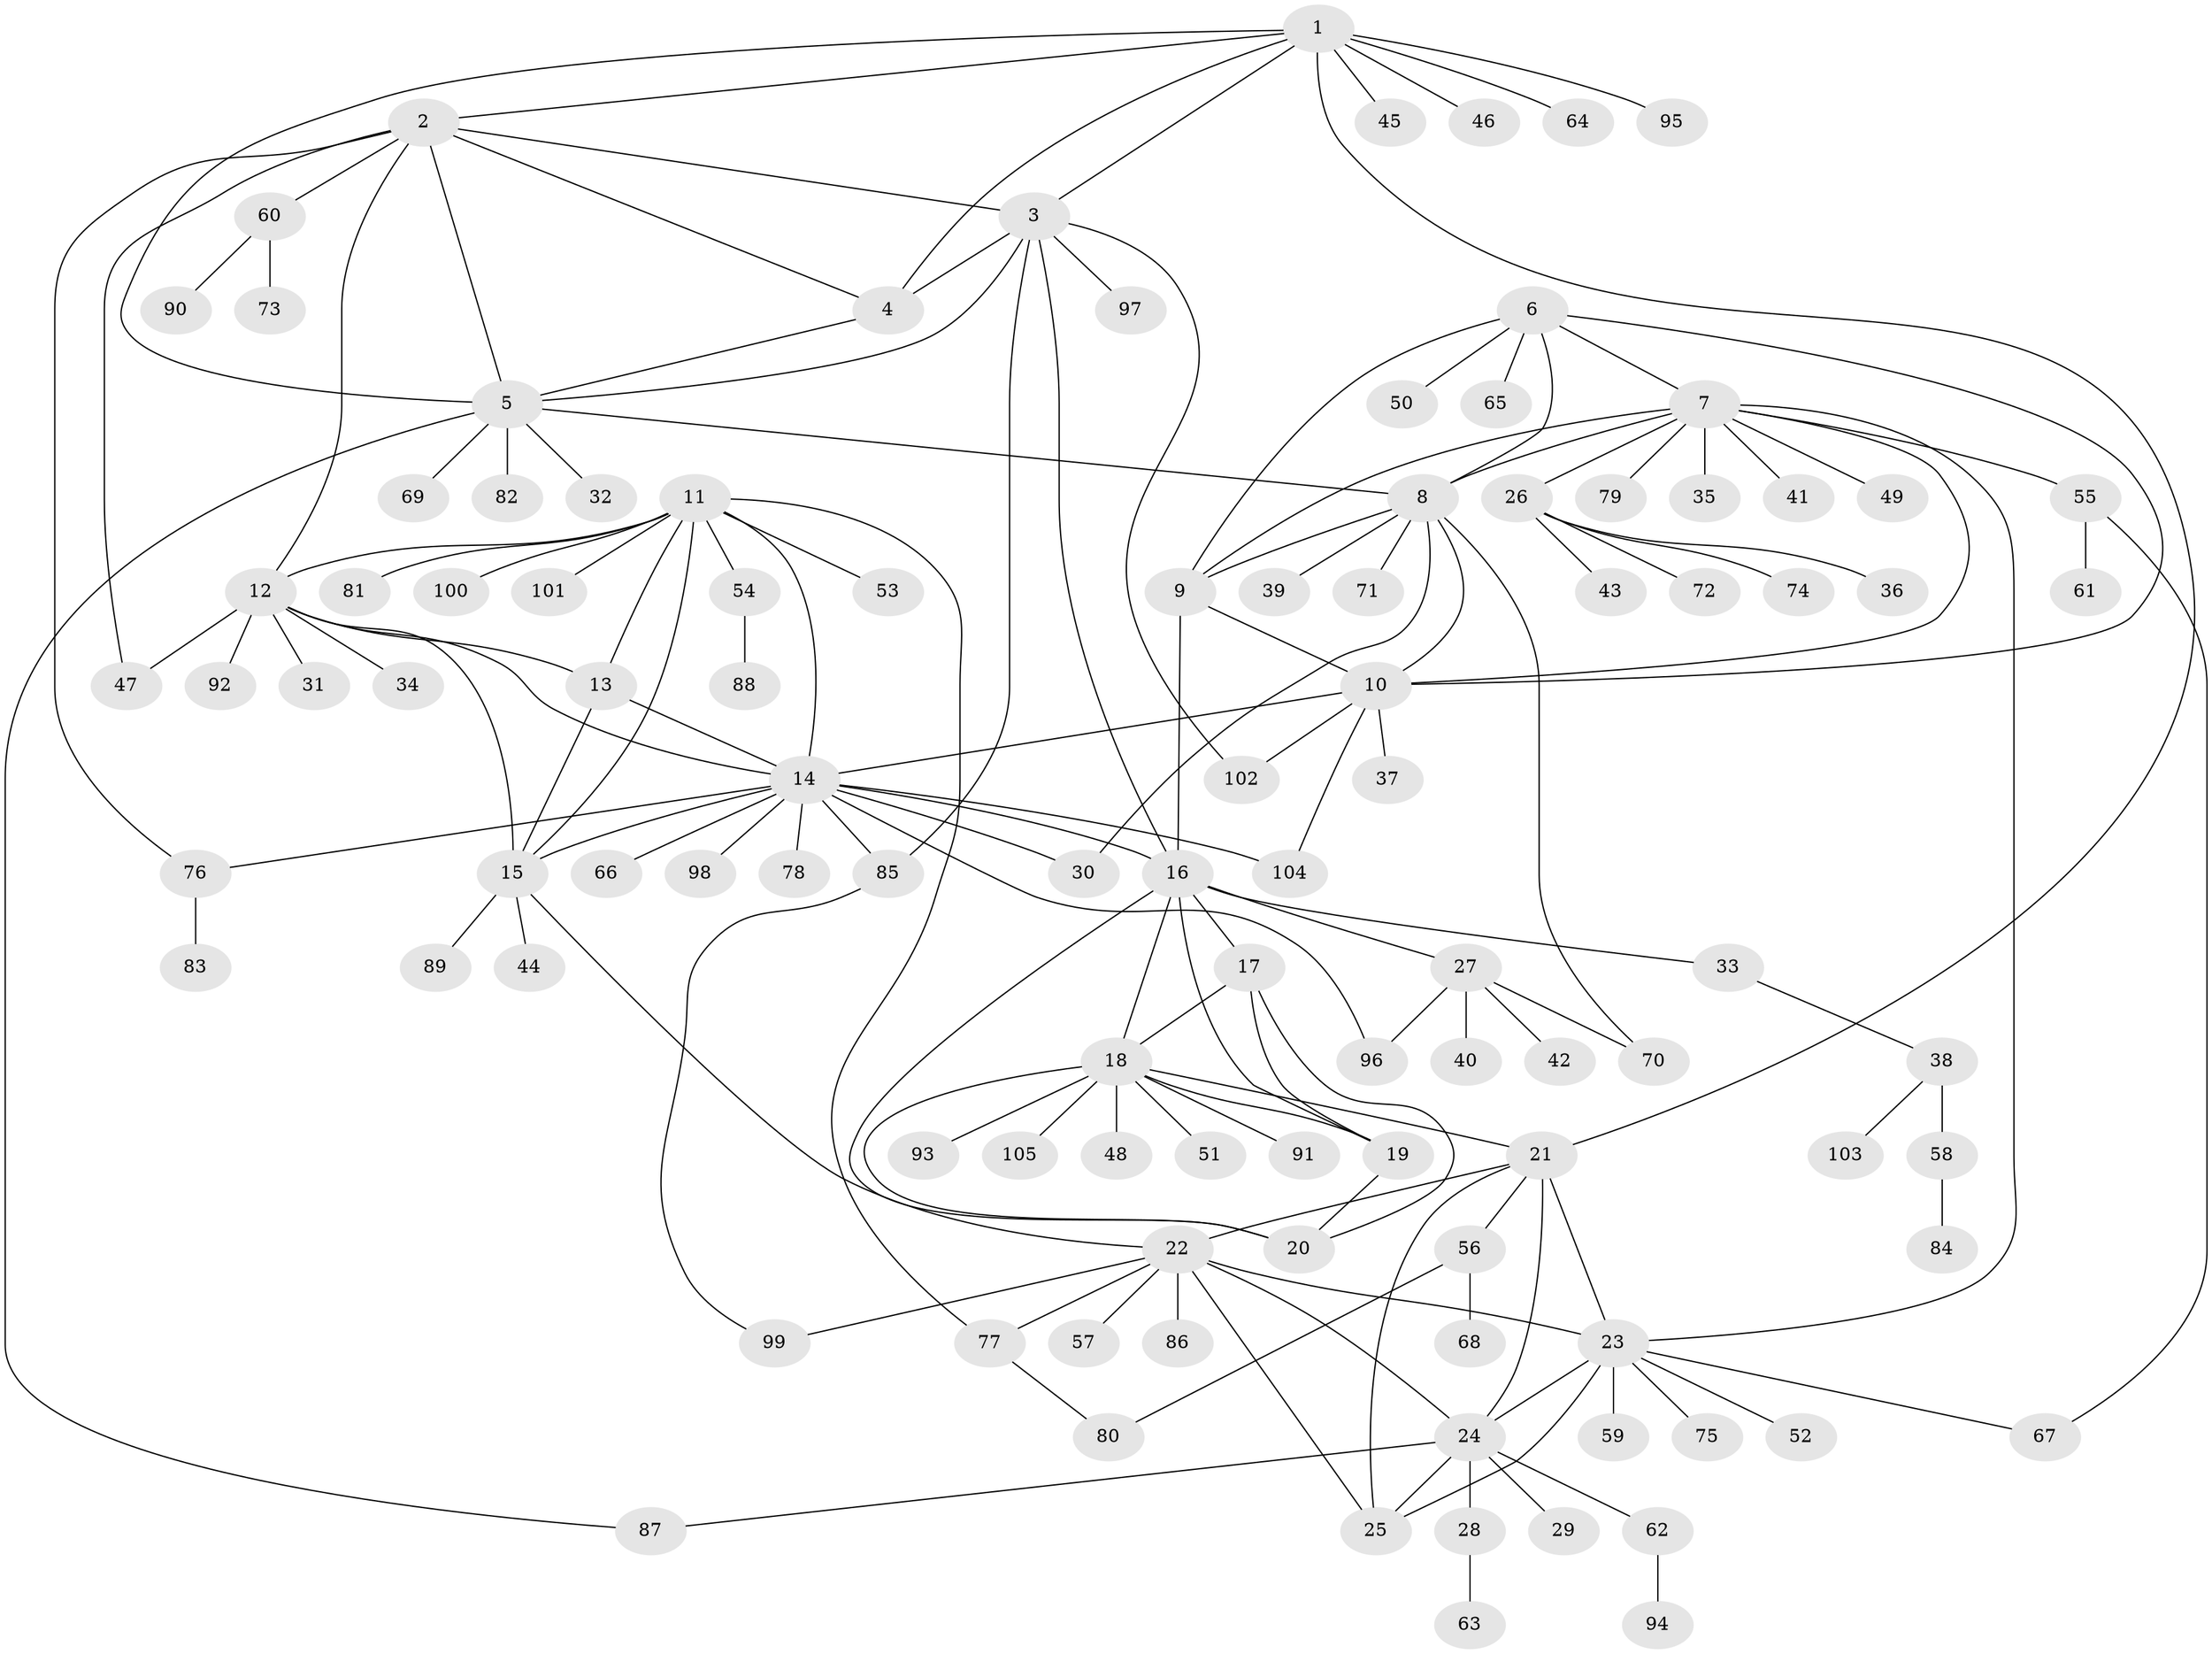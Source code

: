 // coarse degree distribution, {7: 0.038461538461538464, 8: 0.038461538461538464, 17: 0.019230769230769232, 3: 0.019230769230769232, 6: 0.038461538461538464, 5: 0.019230769230769232, 4: 0.11538461538461539, 10: 0.019230769230769232, 11: 0.019230769230769232, 15: 0.019230769230769232, 2: 0.057692307692307696, 1: 0.5961538461538461}
// Generated by graph-tools (version 1.1) at 2025/19/03/04/25 18:19:48]
// undirected, 105 vertices, 153 edges
graph export_dot {
graph [start="1"]
  node [color=gray90,style=filled];
  1;
  2;
  3;
  4;
  5;
  6;
  7;
  8;
  9;
  10;
  11;
  12;
  13;
  14;
  15;
  16;
  17;
  18;
  19;
  20;
  21;
  22;
  23;
  24;
  25;
  26;
  27;
  28;
  29;
  30;
  31;
  32;
  33;
  34;
  35;
  36;
  37;
  38;
  39;
  40;
  41;
  42;
  43;
  44;
  45;
  46;
  47;
  48;
  49;
  50;
  51;
  52;
  53;
  54;
  55;
  56;
  57;
  58;
  59;
  60;
  61;
  62;
  63;
  64;
  65;
  66;
  67;
  68;
  69;
  70;
  71;
  72;
  73;
  74;
  75;
  76;
  77;
  78;
  79;
  80;
  81;
  82;
  83;
  84;
  85;
  86;
  87;
  88;
  89;
  90;
  91;
  92;
  93;
  94;
  95;
  96;
  97;
  98;
  99;
  100;
  101;
  102;
  103;
  104;
  105;
  1 -- 2;
  1 -- 3;
  1 -- 4;
  1 -- 5;
  1 -- 21;
  1 -- 45;
  1 -- 46;
  1 -- 64;
  1 -- 95;
  2 -- 3;
  2 -- 4;
  2 -- 5;
  2 -- 12;
  2 -- 47;
  2 -- 60;
  2 -- 76;
  3 -- 4;
  3 -- 5;
  3 -- 16;
  3 -- 85;
  3 -- 97;
  3 -- 102;
  4 -- 5;
  5 -- 8;
  5 -- 32;
  5 -- 69;
  5 -- 82;
  5 -- 87;
  6 -- 7;
  6 -- 8;
  6 -- 9;
  6 -- 10;
  6 -- 50;
  6 -- 65;
  7 -- 8;
  7 -- 9;
  7 -- 10;
  7 -- 23;
  7 -- 26;
  7 -- 35;
  7 -- 41;
  7 -- 49;
  7 -- 55;
  7 -- 79;
  8 -- 9;
  8 -- 10;
  8 -- 30;
  8 -- 39;
  8 -- 70;
  8 -- 71;
  9 -- 10;
  9 -- 16;
  10 -- 14;
  10 -- 37;
  10 -- 102;
  10 -- 104;
  11 -- 12;
  11 -- 13;
  11 -- 14;
  11 -- 15;
  11 -- 53;
  11 -- 54;
  11 -- 77;
  11 -- 81;
  11 -- 100;
  11 -- 101;
  12 -- 13;
  12 -- 14;
  12 -- 15;
  12 -- 31;
  12 -- 34;
  12 -- 47;
  12 -- 92;
  13 -- 14;
  13 -- 15;
  14 -- 15;
  14 -- 16;
  14 -- 30;
  14 -- 66;
  14 -- 76;
  14 -- 78;
  14 -- 85;
  14 -- 96;
  14 -- 98;
  14 -- 104;
  15 -- 22;
  15 -- 44;
  15 -- 89;
  16 -- 17;
  16 -- 18;
  16 -- 19;
  16 -- 20;
  16 -- 27;
  16 -- 33;
  17 -- 18;
  17 -- 19;
  17 -- 20;
  18 -- 19;
  18 -- 20;
  18 -- 21;
  18 -- 48;
  18 -- 51;
  18 -- 91;
  18 -- 93;
  18 -- 105;
  19 -- 20;
  21 -- 22;
  21 -- 23;
  21 -- 24;
  21 -- 25;
  21 -- 56;
  22 -- 23;
  22 -- 24;
  22 -- 25;
  22 -- 57;
  22 -- 77;
  22 -- 86;
  22 -- 99;
  23 -- 24;
  23 -- 25;
  23 -- 52;
  23 -- 59;
  23 -- 67;
  23 -- 75;
  24 -- 25;
  24 -- 28;
  24 -- 29;
  24 -- 62;
  24 -- 87;
  26 -- 36;
  26 -- 43;
  26 -- 72;
  26 -- 74;
  27 -- 40;
  27 -- 42;
  27 -- 70;
  27 -- 96;
  28 -- 63;
  33 -- 38;
  38 -- 58;
  38 -- 103;
  54 -- 88;
  55 -- 61;
  55 -- 67;
  56 -- 68;
  56 -- 80;
  58 -- 84;
  60 -- 73;
  60 -- 90;
  62 -- 94;
  76 -- 83;
  77 -- 80;
  85 -- 99;
}
